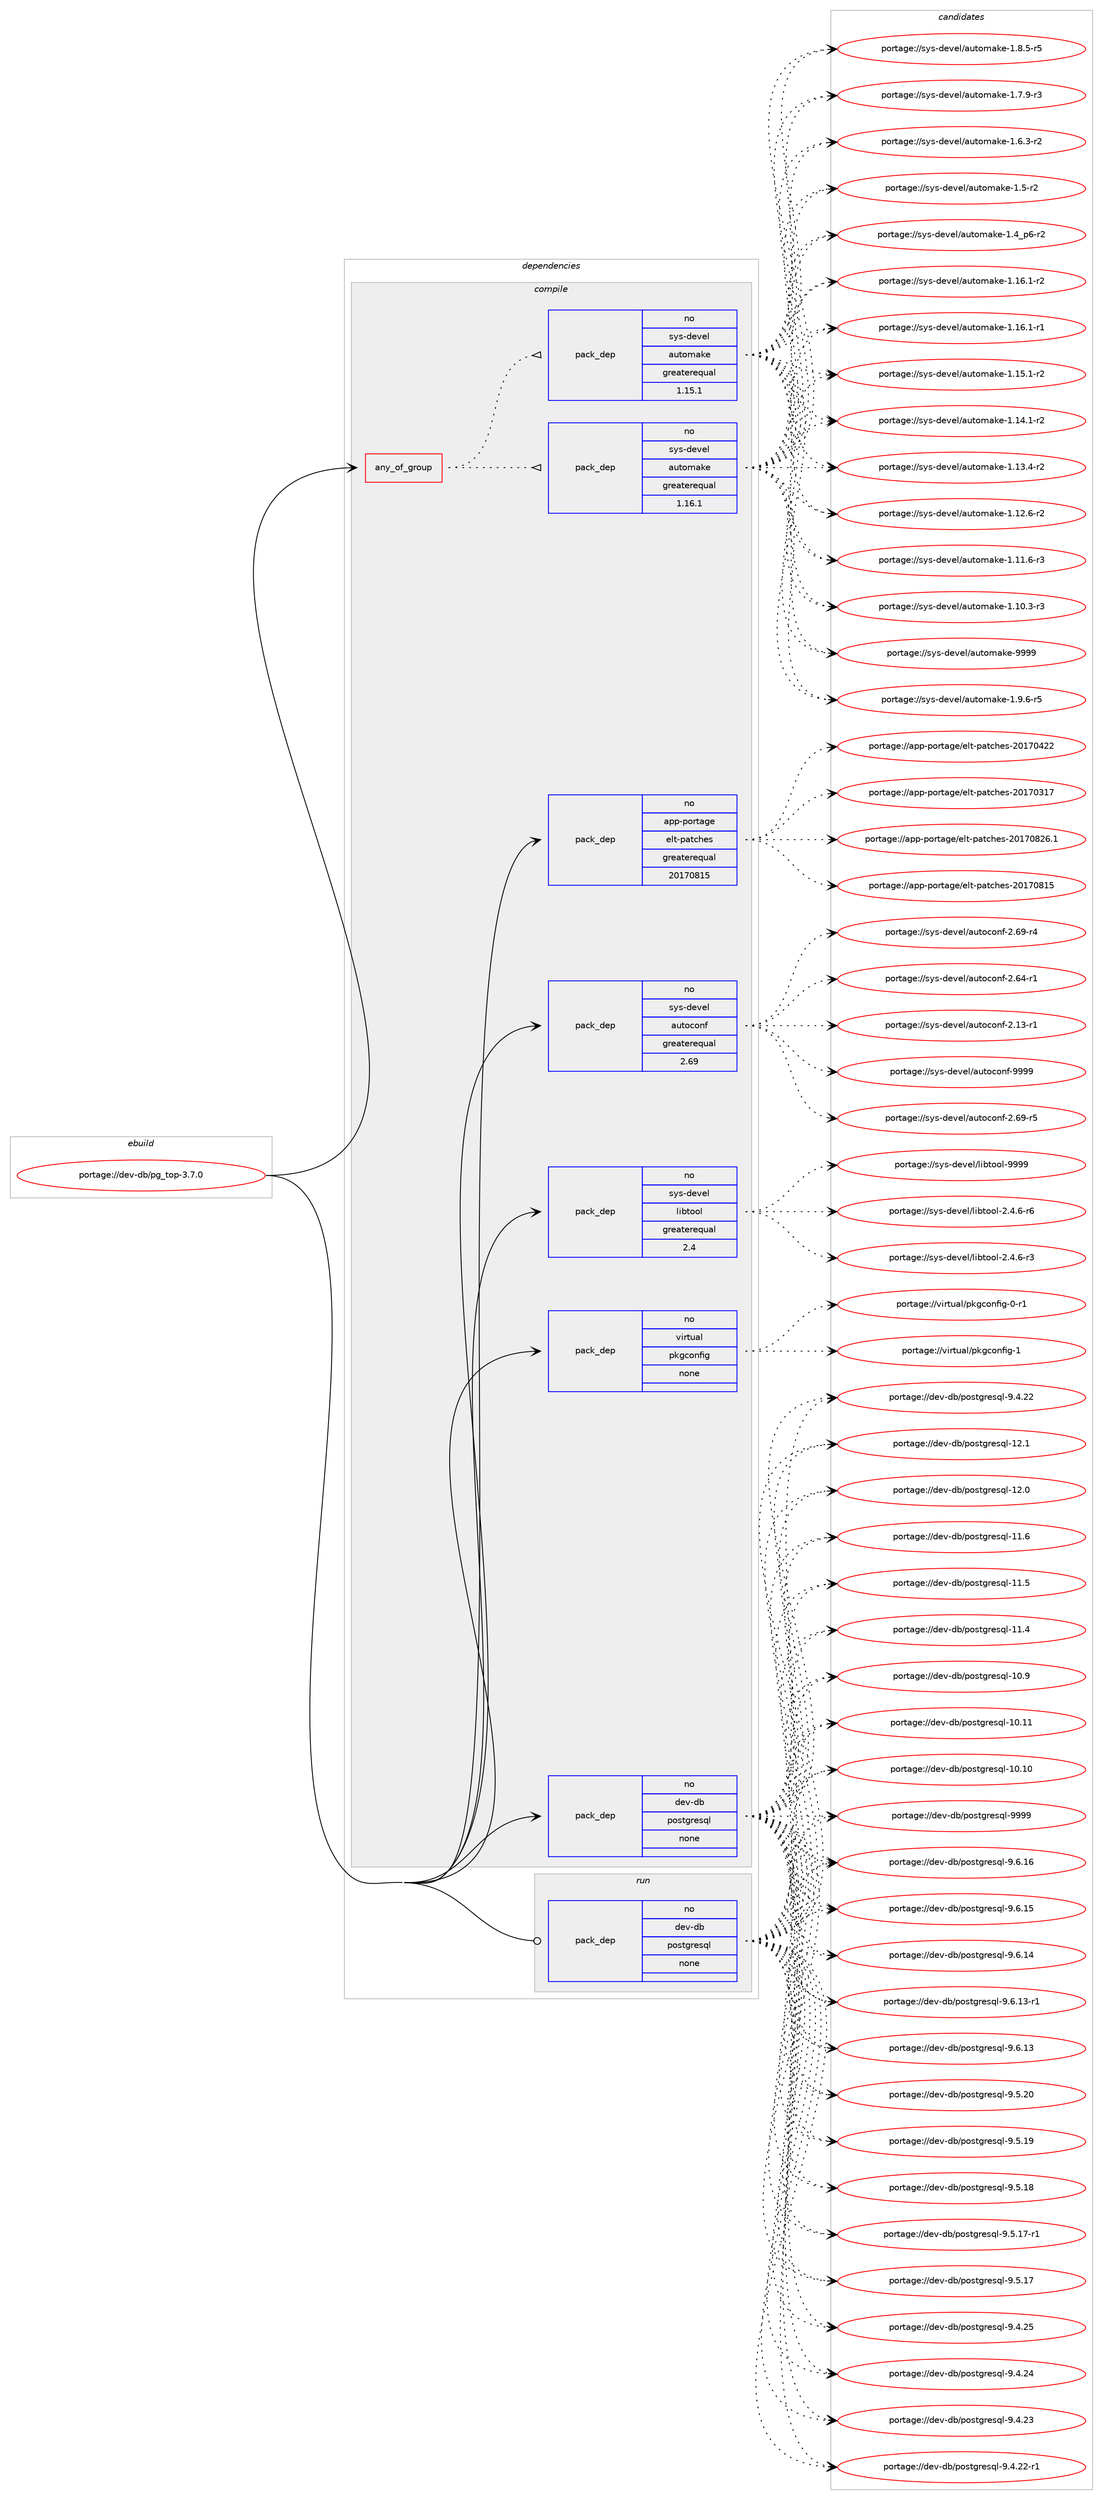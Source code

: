 digraph prolog {

# *************
# Graph options
# *************

newrank=true;
concentrate=true;
compound=true;
graph [rankdir=LR,fontname=Helvetica,fontsize=10,ranksep=1.5];#, ranksep=2.5, nodesep=0.2];
edge  [arrowhead=vee];
node  [fontname=Helvetica,fontsize=10];

# **********
# The ebuild
# **********

subgraph cluster_leftcol {
color=gray;
label=<<i>ebuild</i>>;
id [label="portage://dev-db/pg_top-3.7.0", color=red, width=4, href="../dev-db/pg_top-3.7.0.svg"];
}

# ****************
# The dependencies
# ****************

subgraph cluster_midcol {
color=gray;
label=<<i>dependencies</i>>;
subgraph cluster_compile {
fillcolor="#eeeeee";
style=filled;
label=<<i>compile</i>>;
subgraph any6976 {
dependency580839 [label=<<TABLE BORDER="0" CELLBORDER="1" CELLSPACING="0" CELLPADDING="4"><TR><TD CELLPADDING="10">any_of_group</TD></TR></TABLE>>, shape=none, color=red];subgraph pack436025 {
dependency580840 [label=<<TABLE BORDER="0" CELLBORDER="1" CELLSPACING="0" CELLPADDING="4" WIDTH="220"><TR><TD ROWSPAN="6" CELLPADDING="30">pack_dep</TD></TR><TR><TD WIDTH="110">no</TD></TR><TR><TD>sys-devel</TD></TR><TR><TD>automake</TD></TR><TR><TD>greaterequal</TD></TR><TR><TD>1.16.1</TD></TR></TABLE>>, shape=none, color=blue];
}
dependency580839:e -> dependency580840:w [weight=20,style="dotted",arrowhead="oinv"];
subgraph pack436026 {
dependency580841 [label=<<TABLE BORDER="0" CELLBORDER="1" CELLSPACING="0" CELLPADDING="4" WIDTH="220"><TR><TD ROWSPAN="6" CELLPADDING="30">pack_dep</TD></TR><TR><TD WIDTH="110">no</TD></TR><TR><TD>sys-devel</TD></TR><TR><TD>automake</TD></TR><TR><TD>greaterequal</TD></TR><TR><TD>1.15.1</TD></TR></TABLE>>, shape=none, color=blue];
}
dependency580839:e -> dependency580841:w [weight=20,style="dotted",arrowhead="oinv"];
}
id:e -> dependency580839:w [weight=20,style="solid",arrowhead="vee"];
subgraph pack436027 {
dependency580842 [label=<<TABLE BORDER="0" CELLBORDER="1" CELLSPACING="0" CELLPADDING="4" WIDTH="220"><TR><TD ROWSPAN="6" CELLPADDING="30">pack_dep</TD></TR><TR><TD WIDTH="110">no</TD></TR><TR><TD>app-portage</TD></TR><TR><TD>elt-patches</TD></TR><TR><TD>greaterequal</TD></TR><TR><TD>20170815</TD></TR></TABLE>>, shape=none, color=blue];
}
id:e -> dependency580842:w [weight=20,style="solid",arrowhead="vee"];
subgraph pack436028 {
dependency580843 [label=<<TABLE BORDER="0" CELLBORDER="1" CELLSPACING="0" CELLPADDING="4" WIDTH="220"><TR><TD ROWSPAN="6" CELLPADDING="30">pack_dep</TD></TR><TR><TD WIDTH="110">no</TD></TR><TR><TD>dev-db</TD></TR><TR><TD>postgresql</TD></TR><TR><TD>none</TD></TR><TR><TD></TD></TR></TABLE>>, shape=none, color=blue];
}
id:e -> dependency580843:w [weight=20,style="solid",arrowhead="vee"];
subgraph pack436029 {
dependency580844 [label=<<TABLE BORDER="0" CELLBORDER="1" CELLSPACING="0" CELLPADDING="4" WIDTH="220"><TR><TD ROWSPAN="6" CELLPADDING="30">pack_dep</TD></TR><TR><TD WIDTH="110">no</TD></TR><TR><TD>sys-devel</TD></TR><TR><TD>autoconf</TD></TR><TR><TD>greaterequal</TD></TR><TR><TD>2.69</TD></TR></TABLE>>, shape=none, color=blue];
}
id:e -> dependency580844:w [weight=20,style="solid",arrowhead="vee"];
subgraph pack436030 {
dependency580845 [label=<<TABLE BORDER="0" CELLBORDER="1" CELLSPACING="0" CELLPADDING="4" WIDTH="220"><TR><TD ROWSPAN="6" CELLPADDING="30">pack_dep</TD></TR><TR><TD WIDTH="110">no</TD></TR><TR><TD>sys-devel</TD></TR><TR><TD>libtool</TD></TR><TR><TD>greaterequal</TD></TR><TR><TD>2.4</TD></TR></TABLE>>, shape=none, color=blue];
}
id:e -> dependency580845:w [weight=20,style="solid",arrowhead="vee"];
subgraph pack436031 {
dependency580846 [label=<<TABLE BORDER="0" CELLBORDER="1" CELLSPACING="0" CELLPADDING="4" WIDTH="220"><TR><TD ROWSPAN="6" CELLPADDING="30">pack_dep</TD></TR><TR><TD WIDTH="110">no</TD></TR><TR><TD>virtual</TD></TR><TR><TD>pkgconfig</TD></TR><TR><TD>none</TD></TR><TR><TD></TD></TR></TABLE>>, shape=none, color=blue];
}
id:e -> dependency580846:w [weight=20,style="solid",arrowhead="vee"];
}
subgraph cluster_compileandrun {
fillcolor="#eeeeee";
style=filled;
label=<<i>compile and run</i>>;
}
subgraph cluster_run {
fillcolor="#eeeeee";
style=filled;
label=<<i>run</i>>;
subgraph pack436032 {
dependency580847 [label=<<TABLE BORDER="0" CELLBORDER="1" CELLSPACING="0" CELLPADDING="4" WIDTH="220"><TR><TD ROWSPAN="6" CELLPADDING="30">pack_dep</TD></TR><TR><TD WIDTH="110">no</TD></TR><TR><TD>dev-db</TD></TR><TR><TD>postgresql</TD></TR><TR><TD>none</TD></TR><TR><TD></TD></TR></TABLE>>, shape=none, color=blue];
}
id:e -> dependency580847:w [weight=20,style="solid",arrowhead="odot"];
}
}

# **************
# The candidates
# **************

subgraph cluster_choices {
rank=same;
color=gray;
label=<<i>candidates</i>>;

subgraph choice436025 {
color=black;
nodesep=1;
choice115121115451001011181011084797117116111109971071014557575757 [label="portage://sys-devel/automake-9999", color=red, width=4,href="../sys-devel/automake-9999.svg"];
choice115121115451001011181011084797117116111109971071014549465746544511453 [label="portage://sys-devel/automake-1.9.6-r5", color=red, width=4,href="../sys-devel/automake-1.9.6-r5.svg"];
choice115121115451001011181011084797117116111109971071014549465646534511453 [label="portage://sys-devel/automake-1.8.5-r5", color=red, width=4,href="../sys-devel/automake-1.8.5-r5.svg"];
choice115121115451001011181011084797117116111109971071014549465546574511451 [label="portage://sys-devel/automake-1.7.9-r3", color=red, width=4,href="../sys-devel/automake-1.7.9-r3.svg"];
choice115121115451001011181011084797117116111109971071014549465446514511450 [label="portage://sys-devel/automake-1.6.3-r2", color=red, width=4,href="../sys-devel/automake-1.6.3-r2.svg"];
choice11512111545100101118101108479711711611110997107101454946534511450 [label="portage://sys-devel/automake-1.5-r2", color=red, width=4,href="../sys-devel/automake-1.5-r2.svg"];
choice115121115451001011181011084797117116111109971071014549465295112544511450 [label="portage://sys-devel/automake-1.4_p6-r2", color=red, width=4,href="../sys-devel/automake-1.4_p6-r2.svg"];
choice11512111545100101118101108479711711611110997107101454946495446494511450 [label="portage://sys-devel/automake-1.16.1-r2", color=red, width=4,href="../sys-devel/automake-1.16.1-r2.svg"];
choice11512111545100101118101108479711711611110997107101454946495446494511449 [label="portage://sys-devel/automake-1.16.1-r1", color=red, width=4,href="../sys-devel/automake-1.16.1-r1.svg"];
choice11512111545100101118101108479711711611110997107101454946495346494511450 [label="portage://sys-devel/automake-1.15.1-r2", color=red, width=4,href="../sys-devel/automake-1.15.1-r2.svg"];
choice11512111545100101118101108479711711611110997107101454946495246494511450 [label="portage://sys-devel/automake-1.14.1-r2", color=red, width=4,href="../sys-devel/automake-1.14.1-r2.svg"];
choice11512111545100101118101108479711711611110997107101454946495146524511450 [label="portage://sys-devel/automake-1.13.4-r2", color=red, width=4,href="../sys-devel/automake-1.13.4-r2.svg"];
choice11512111545100101118101108479711711611110997107101454946495046544511450 [label="portage://sys-devel/automake-1.12.6-r2", color=red, width=4,href="../sys-devel/automake-1.12.6-r2.svg"];
choice11512111545100101118101108479711711611110997107101454946494946544511451 [label="portage://sys-devel/automake-1.11.6-r3", color=red, width=4,href="../sys-devel/automake-1.11.6-r3.svg"];
choice11512111545100101118101108479711711611110997107101454946494846514511451 [label="portage://sys-devel/automake-1.10.3-r3", color=red, width=4,href="../sys-devel/automake-1.10.3-r3.svg"];
dependency580840:e -> choice115121115451001011181011084797117116111109971071014557575757:w [style=dotted,weight="100"];
dependency580840:e -> choice115121115451001011181011084797117116111109971071014549465746544511453:w [style=dotted,weight="100"];
dependency580840:e -> choice115121115451001011181011084797117116111109971071014549465646534511453:w [style=dotted,weight="100"];
dependency580840:e -> choice115121115451001011181011084797117116111109971071014549465546574511451:w [style=dotted,weight="100"];
dependency580840:e -> choice115121115451001011181011084797117116111109971071014549465446514511450:w [style=dotted,weight="100"];
dependency580840:e -> choice11512111545100101118101108479711711611110997107101454946534511450:w [style=dotted,weight="100"];
dependency580840:e -> choice115121115451001011181011084797117116111109971071014549465295112544511450:w [style=dotted,weight="100"];
dependency580840:e -> choice11512111545100101118101108479711711611110997107101454946495446494511450:w [style=dotted,weight="100"];
dependency580840:e -> choice11512111545100101118101108479711711611110997107101454946495446494511449:w [style=dotted,weight="100"];
dependency580840:e -> choice11512111545100101118101108479711711611110997107101454946495346494511450:w [style=dotted,weight="100"];
dependency580840:e -> choice11512111545100101118101108479711711611110997107101454946495246494511450:w [style=dotted,weight="100"];
dependency580840:e -> choice11512111545100101118101108479711711611110997107101454946495146524511450:w [style=dotted,weight="100"];
dependency580840:e -> choice11512111545100101118101108479711711611110997107101454946495046544511450:w [style=dotted,weight="100"];
dependency580840:e -> choice11512111545100101118101108479711711611110997107101454946494946544511451:w [style=dotted,weight="100"];
dependency580840:e -> choice11512111545100101118101108479711711611110997107101454946494846514511451:w [style=dotted,weight="100"];
}
subgraph choice436026 {
color=black;
nodesep=1;
choice115121115451001011181011084797117116111109971071014557575757 [label="portage://sys-devel/automake-9999", color=red, width=4,href="../sys-devel/automake-9999.svg"];
choice115121115451001011181011084797117116111109971071014549465746544511453 [label="portage://sys-devel/automake-1.9.6-r5", color=red, width=4,href="../sys-devel/automake-1.9.6-r5.svg"];
choice115121115451001011181011084797117116111109971071014549465646534511453 [label="portage://sys-devel/automake-1.8.5-r5", color=red, width=4,href="../sys-devel/automake-1.8.5-r5.svg"];
choice115121115451001011181011084797117116111109971071014549465546574511451 [label="portage://sys-devel/automake-1.7.9-r3", color=red, width=4,href="../sys-devel/automake-1.7.9-r3.svg"];
choice115121115451001011181011084797117116111109971071014549465446514511450 [label="portage://sys-devel/automake-1.6.3-r2", color=red, width=4,href="../sys-devel/automake-1.6.3-r2.svg"];
choice11512111545100101118101108479711711611110997107101454946534511450 [label="portage://sys-devel/automake-1.5-r2", color=red, width=4,href="../sys-devel/automake-1.5-r2.svg"];
choice115121115451001011181011084797117116111109971071014549465295112544511450 [label="portage://sys-devel/automake-1.4_p6-r2", color=red, width=4,href="../sys-devel/automake-1.4_p6-r2.svg"];
choice11512111545100101118101108479711711611110997107101454946495446494511450 [label="portage://sys-devel/automake-1.16.1-r2", color=red, width=4,href="../sys-devel/automake-1.16.1-r2.svg"];
choice11512111545100101118101108479711711611110997107101454946495446494511449 [label="portage://sys-devel/automake-1.16.1-r1", color=red, width=4,href="../sys-devel/automake-1.16.1-r1.svg"];
choice11512111545100101118101108479711711611110997107101454946495346494511450 [label="portage://sys-devel/automake-1.15.1-r2", color=red, width=4,href="../sys-devel/automake-1.15.1-r2.svg"];
choice11512111545100101118101108479711711611110997107101454946495246494511450 [label="portage://sys-devel/automake-1.14.1-r2", color=red, width=4,href="../sys-devel/automake-1.14.1-r2.svg"];
choice11512111545100101118101108479711711611110997107101454946495146524511450 [label="portage://sys-devel/automake-1.13.4-r2", color=red, width=4,href="../sys-devel/automake-1.13.4-r2.svg"];
choice11512111545100101118101108479711711611110997107101454946495046544511450 [label="portage://sys-devel/automake-1.12.6-r2", color=red, width=4,href="../sys-devel/automake-1.12.6-r2.svg"];
choice11512111545100101118101108479711711611110997107101454946494946544511451 [label="portage://sys-devel/automake-1.11.6-r3", color=red, width=4,href="../sys-devel/automake-1.11.6-r3.svg"];
choice11512111545100101118101108479711711611110997107101454946494846514511451 [label="portage://sys-devel/automake-1.10.3-r3", color=red, width=4,href="../sys-devel/automake-1.10.3-r3.svg"];
dependency580841:e -> choice115121115451001011181011084797117116111109971071014557575757:w [style=dotted,weight="100"];
dependency580841:e -> choice115121115451001011181011084797117116111109971071014549465746544511453:w [style=dotted,weight="100"];
dependency580841:e -> choice115121115451001011181011084797117116111109971071014549465646534511453:w [style=dotted,weight="100"];
dependency580841:e -> choice115121115451001011181011084797117116111109971071014549465546574511451:w [style=dotted,weight="100"];
dependency580841:e -> choice115121115451001011181011084797117116111109971071014549465446514511450:w [style=dotted,weight="100"];
dependency580841:e -> choice11512111545100101118101108479711711611110997107101454946534511450:w [style=dotted,weight="100"];
dependency580841:e -> choice115121115451001011181011084797117116111109971071014549465295112544511450:w [style=dotted,weight="100"];
dependency580841:e -> choice11512111545100101118101108479711711611110997107101454946495446494511450:w [style=dotted,weight="100"];
dependency580841:e -> choice11512111545100101118101108479711711611110997107101454946495446494511449:w [style=dotted,weight="100"];
dependency580841:e -> choice11512111545100101118101108479711711611110997107101454946495346494511450:w [style=dotted,weight="100"];
dependency580841:e -> choice11512111545100101118101108479711711611110997107101454946495246494511450:w [style=dotted,weight="100"];
dependency580841:e -> choice11512111545100101118101108479711711611110997107101454946495146524511450:w [style=dotted,weight="100"];
dependency580841:e -> choice11512111545100101118101108479711711611110997107101454946495046544511450:w [style=dotted,weight="100"];
dependency580841:e -> choice11512111545100101118101108479711711611110997107101454946494946544511451:w [style=dotted,weight="100"];
dependency580841:e -> choice11512111545100101118101108479711711611110997107101454946494846514511451:w [style=dotted,weight="100"];
}
subgraph choice436027 {
color=black;
nodesep=1;
choice971121124511211111411697103101471011081164511297116991041011154550484955485650544649 [label="portage://app-portage/elt-patches-20170826.1", color=red, width=4,href="../app-portage/elt-patches-20170826.1.svg"];
choice97112112451121111141169710310147101108116451129711699104101115455048495548564953 [label="portage://app-portage/elt-patches-20170815", color=red, width=4,href="../app-portage/elt-patches-20170815.svg"];
choice97112112451121111141169710310147101108116451129711699104101115455048495548525050 [label="portage://app-portage/elt-patches-20170422", color=red, width=4,href="../app-portage/elt-patches-20170422.svg"];
choice97112112451121111141169710310147101108116451129711699104101115455048495548514955 [label="portage://app-portage/elt-patches-20170317", color=red, width=4,href="../app-portage/elt-patches-20170317.svg"];
dependency580842:e -> choice971121124511211111411697103101471011081164511297116991041011154550484955485650544649:w [style=dotted,weight="100"];
dependency580842:e -> choice97112112451121111141169710310147101108116451129711699104101115455048495548564953:w [style=dotted,weight="100"];
dependency580842:e -> choice97112112451121111141169710310147101108116451129711699104101115455048495548525050:w [style=dotted,weight="100"];
dependency580842:e -> choice97112112451121111141169710310147101108116451129711699104101115455048495548514955:w [style=dotted,weight="100"];
}
subgraph choice436028 {
color=black;
nodesep=1;
choice1001011184510098471121111151161031141011151131084557575757 [label="portage://dev-db/postgresql-9999", color=red, width=4,href="../dev-db/postgresql-9999.svg"];
choice10010111845100984711211111511610311410111511310845574654464954 [label="portage://dev-db/postgresql-9.6.16", color=red, width=4,href="../dev-db/postgresql-9.6.16.svg"];
choice10010111845100984711211111511610311410111511310845574654464953 [label="portage://dev-db/postgresql-9.6.15", color=red, width=4,href="../dev-db/postgresql-9.6.15.svg"];
choice10010111845100984711211111511610311410111511310845574654464952 [label="portage://dev-db/postgresql-9.6.14", color=red, width=4,href="../dev-db/postgresql-9.6.14.svg"];
choice100101118451009847112111115116103114101115113108455746544649514511449 [label="portage://dev-db/postgresql-9.6.13-r1", color=red, width=4,href="../dev-db/postgresql-9.6.13-r1.svg"];
choice10010111845100984711211111511610311410111511310845574654464951 [label="portage://dev-db/postgresql-9.6.13", color=red, width=4,href="../dev-db/postgresql-9.6.13.svg"];
choice10010111845100984711211111511610311410111511310845574653465048 [label="portage://dev-db/postgresql-9.5.20", color=red, width=4,href="../dev-db/postgresql-9.5.20.svg"];
choice10010111845100984711211111511610311410111511310845574653464957 [label="portage://dev-db/postgresql-9.5.19", color=red, width=4,href="../dev-db/postgresql-9.5.19.svg"];
choice10010111845100984711211111511610311410111511310845574653464956 [label="portage://dev-db/postgresql-9.5.18", color=red, width=4,href="../dev-db/postgresql-9.5.18.svg"];
choice100101118451009847112111115116103114101115113108455746534649554511449 [label="portage://dev-db/postgresql-9.5.17-r1", color=red, width=4,href="../dev-db/postgresql-9.5.17-r1.svg"];
choice10010111845100984711211111511610311410111511310845574653464955 [label="portage://dev-db/postgresql-9.5.17", color=red, width=4,href="../dev-db/postgresql-9.5.17.svg"];
choice10010111845100984711211111511610311410111511310845574652465053 [label="portage://dev-db/postgresql-9.4.25", color=red, width=4,href="../dev-db/postgresql-9.4.25.svg"];
choice10010111845100984711211111511610311410111511310845574652465052 [label="portage://dev-db/postgresql-9.4.24", color=red, width=4,href="../dev-db/postgresql-9.4.24.svg"];
choice10010111845100984711211111511610311410111511310845574652465051 [label="portage://dev-db/postgresql-9.4.23", color=red, width=4,href="../dev-db/postgresql-9.4.23.svg"];
choice100101118451009847112111115116103114101115113108455746524650504511449 [label="portage://dev-db/postgresql-9.4.22-r1", color=red, width=4,href="../dev-db/postgresql-9.4.22-r1.svg"];
choice10010111845100984711211111511610311410111511310845574652465050 [label="portage://dev-db/postgresql-9.4.22", color=red, width=4,href="../dev-db/postgresql-9.4.22.svg"];
choice1001011184510098471121111151161031141011151131084549504649 [label="portage://dev-db/postgresql-12.1", color=red, width=4,href="../dev-db/postgresql-12.1.svg"];
choice1001011184510098471121111151161031141011151131084549504648 [label="portage://dev-db/postgresql-12.0", color=red, width=4,href="../dev-db/postgresql-12.0.svg"];
choice1001011184510098471121111151161031141011151131084549494654 [label="portage://dev-db/postgresql-11.6", color=red, width=4,href="../dev-db/postgresql-11.6.svg"];
choice1001011184510098471121111151161031141011151131084549494653 [label="portage://dev-db/postgresql-11.5", color=red, width=4,href="../dev-db/postgresql-11.5.svg"];
choice1001011184510098471121111151161031141011151131084549494652 [label="portage://dev-db/postgresql-11.4", color=red, width=4,href="../dev-db/postgresql-11.4.svg"];
choice1001011184510098471121111151161031141011151131084549484657 [label="portage://dev-db/postgresql-10.9", color=red, width=4,href="../dev-db/postgresql-10.9.svg"];
choice100101118451009847112111115116103114101115113108454948464949 [label="portage://dev-db/postgresql-10.11", color=red, width=4,href="../dev-db/postgresql-10.11.svg"];
choice100101118451009847112111115116103114101115113108454948464948 [label="portage://dev-db/postgresql-10.10", color=red, width=4,href="../dev-db/postgresql-10.10.svg"];
dependency580843:e -> choice1001011184510098471121111151161031141011151131084557575757:w [style=dotted,weight="100"];
dependency580843:e -> choice10010111845100984711211111511610311410111511310845574654464954:w [style=dotted,weight="100"];
dependency580843:e -> choice10010111845100984711211111511610311410111511310845574654464953:w [style=dotted,weight="100"];
dependency580843:e -> choice10010111845100984711211111511610311410111511310845574654464952:w [style=dotted,weight="100"];
dependency580843:e -> choice100101118451009847112111115116103114101115113108455746544649514511449:w [style=dotted,weight="100"];
dependency580843:e -> choice10010111845100984711211111511610311410111511310845574654464951:w [style=dotted,weight="100"];
dependency580843:e -> choice10010111845100984711211111511610311410111511310845574653465048:w [style=dotted,weight="100"];
dependency580843:e -> choice10010111845100984711211111511610311410111511310845574653464957:w [style=dotted,weight="100"];
dependency580843:e -> choice10010111845100984711211111511610311410111511310845574653464956:w [style=dotted,weight="100"];
dependency580843:e -> choice100101118451009847112111115116103114101115113108455746534649554511449:w [style=dotted,weight="100"];
dependency580843:e -> choice10010111845100984711211111511610311410111511310845574653464955:w [style=dotted,weight="100"];
dependency580843:e -> choice10010111845100984711211111511610311410111511310845574652465053:w [style=dotted,weight="100"];
dependency580843:e -> choice10010111845100984711211111511610311410111511310845574652465052:w [style=dotted,weight="100"];
dependency580843:e -> choice10010111845100984711211111511610311410111511310845574652465051:w [style=dotted,weight="100"];
dependency580843:e -> choice100101118451009847112111115116103114101115113108455746524650504511449:w [style=dotted,weight="100"];
dependency580843:e -> choice10010111845100984711211111511610311410111511310845574652465050:w [style=dotted,weight="100"];
dependency580843:e -> choice1001011184510098471121111151161031141011151131084549504649:w [style=dotted,weight="100"];
dependency580843:e -> choice1001011184510098471121111151161031141011151131084549504648:w [style=dotted,weight="100"];
dependency580843:e -> choice1001011184510098471121111151161031141011151131084549494654:w [style=dotted,weight="100"];
dependency580843:e -> choice1001011184510098471121111151161031141011151131084549494653:w [style=dotted,weight="100"];
dependency580843:e -> choice1001011184510098471121111151161031141011151131084549494652:w [style=dotted,weight="100"];
dependency580843:e -> choice1001011184510098471121111151161031141011151131084549484657:w [style=dotted,weight="100"];
dependency580843:e -> choice100101118451009847112111115116103114101115113108454948464949:w [style=dotted,weight="100"];
dependency580843:e -> choice100101118451009847112111115116103114101115113108454948464948:w [style=dotted,weight="100"];
}
subgraph choice436029 {
color=black;
nodesep=1;
choice115121115451001011181011084797117116111991111101024557575757 [label="portage://sys-devel/autoconf-9999", color=red, width=4,href="../sys-devel/autoconf-9999.svg"];
choice1151211154510010111810110847971171161119911111010245504654574511453 [label="portage://sys-devel/autoconf-2.69-r5", color=red, width=4,href="../sys-devel/autoconf-2.69-r5.svg"];
choice1151211154510010111810110847971171161119911111010245504654574511452 [label="portage://sys-devel/autoconf-2.69-r4", color=red, width=4,href="../sys-devel/autoconf-2.69-r4.svg"];
choice1151211154510010111810110847971171161119911111010245504654524511449 [label="portage://sys-devel/autoconf-2.64-r1", color=red, width=4,href="../sys-devel/autoconf-2.64-r1.svg"];
choice1151211154510010111810110847971171161119911111010245504649514511449 [label="portage://sys-devel/autoconf-2.13-r1", color=red, width=4,href="../sys-devel/autoconf-2.13-r1.svg"];
dependency580844:e -> choice115121115451001011181011084797117116111991111101024557575757:w [style=dotted,weight="100"];
dependency580844:e -> choice1151211154510010111810110847971171161119911111010245504654574511453:w [style=dotted,weight="100"];
dependency580844:e -> choice1151211154510010111810110847971171161119911111010245504654574511452:w [style=dotted,weight="100"];
dependency580844:e -> choice1151211154510010111810110847971171161119911111010245504654524511449:w [style=dotted,weight="100"];
dependency580844:e -> choice1151211154510010111810110847971171161119911111010245504649514511449:w [style=dotted,weight="100"];
}
subgraph choice436030 {
color=black;
nodesep=1;
choice1151211154510010111810110847108105981161111111084557575757 [label="portage://sys-devel/libtool-9999", color=red, width=4,href="../sys-devel/libtool-9999.svg"];
choice1151211154510010111810110847108105981161111111084550465246544511454 [label="portage://sys-devel/libtool-2.4.6-r6", color=red, width=4,href="../sys-devel/libtool-2.4.6-r6.svg"];
choice1151211154510010111810110847108105981161111111084550465246544511451 [label="portage://sys-devel/libtool-2.4.6-r3", color=red, width=4,href="../sys-devel/libtool-2.4.6-r3.svg"];
dependency580845:e -> choice1151211154510010111810110847108105981161111111084557575757:w [style=dotted,weight="100"];
dependency580845:e -> choice1151211154510010111810110847108105981161111111084550465246544511454:w [style=dotted,weight="100"];
dependency580845:e -> choice1151211154510010111810110847108105981161111111084550465246544511451:w [style=dotted,weight="100"];
}
subgraph choice436031 {
color=black;
nodesep=1;
choice1181051141161179710847112107103991111101021051034549 [label="portage://virtual/pkgconfig-1", color=red, width=4,href="../virtual/pkgconfig-1.svg"];
choice11810511411611797108471121071039911111010210510345484511449 [label="portage://virtual/pkgconfig-0-r1", color=red, width=4,href="../virtual/pkgconfig-0-r1.svg"];
dependency580846:e -> choice1181051141161179710847112107103991111101021051034549:w [style=dotted,weight="100"];
dependency580846:e -> choice11810511411611797108471121071039911111010210510345484511449:w [style=dotted,weight="100"];
}
subgraph choice436032 {
color=black;
nodesep=1;
choice1001011184510098471121111151161031141011151131084557575757 [label="portage://dev-db/postgresql-9999", color=red, width=4,href="../dev-db/postgresql-9999.svg"];
choice10010111845100984711211111511610311410111511310845574654464954 [label="portage://dev-db/postgresql-9.6.16", color=red, width=4,href="../dev-db/postgresql-9.6.16.svg"];
choice10010111845100984711211111511610311410111511310845574654464953 [label="portage://dev-db/postgresql-9.6.15", color=red, width=4,href="../dev-db/postgresql-9.6.15.svg"];
choice10010111845100984711211111511610311410111511310845574654464952 [label="portage://dev-db/postgresql-9.6.14", color=red, width=4,href="../dev-db/postgresql-9.6.14.svg"];
choice100101118451009847112111115116103114101115113108455746544649514511449 [label="portage://dev-db/postgresql-9.6.13-r1", color=red, width=4,href="../dev-db/postgresql-9.6.13-r1.svg"];
choice10010111845100984711211111511610311410111511310845574654464951 [label="portage://dev-db/postgresql-9.6.13", color=red, width=4,href="../dev-db/postgresql-9.6.13.svg"];
choice10010111845100984711211111511610311410111511310845574653465048 [label="portage://dev-db/postgresql-9.5.20", color=red, width=4,href="../dev-db/postgresql-9.5.20.svg"];
choice10010111845100984711211111511610311410111511310845574653464957 [label="portage://dev-db/postgresql-9.5.19", color=red, width=4,href="../dev-db/postgresql-9.5.19.svg"];
choice10010111845100984711211111511610311410111511310845574653464956 [label="portage://dev-db/postgresql-9.5.18", color=red, width=4,href="../dev-db/postgresql-9.5.18.svg"];
choice100101118451009847112111115116103114101115113108455746534649554511449 [label="portage://dev-db/postgresql-9.5.17-r1", color=red, width=4,href="../dev-db/postgresql-9.5.17-r1.svg"];
choice10010111845100984711211111511610311410111511310845574653464955 [label="portage://dev-db/postgresql-9.5.17", color=red, width=4,href="../dev-db/postgresql-9.5.17.svg"];
choice10010111845100984711211111511610311410111511310845574652465053 [label="portage://dev-db/postgresql-9.4.25", color=red, width=4,href="../dev-db/postgresql-9.4.25.svg"];
choice10010111845100984711211111511610311410111511310845574652465052 [label="portage://dev-db/postgresql-9.4.24", color=red, width=4,href="../dev-db/postgresql-9.4.24.svg"];
choice10010111845100984711211111511610311410111511310845574652465051 [label="portage://dev-db/postgresql-9.4.23", color=red, width=4,href="../dev-db/postgresql-9.4.23.svg"];
choice100101118451009847112111115116103114101115113108455746524650504511449 [label="portage://dev-db/postgresql-9.4.22-r1", color=red, width=4,href="../dev-db/postgresql-9.4.22-r1.svg"];
choice10010111845100984711211111511610311410111511310845574652465050 [label="portage://dev-db/postgresql-9.4.22", color=red, width=4,href="../dev-db/postgresql-9.4.22.svg"];
choice1001011184510098471121111151161031141011151131084549504649 [label="portage://dev-db/postgresql-12.1", color=red, width=4,href="../dev-db/postgresql-12.1.svg"];
choice1001011184510098471121111151161031141011151131084549504648 [label="portage://dev-db/postgresql-12.0", color=red, width=4,href="../dev-db/postgresql-12.0.svg"];
choice1001011184510098471121111151161031141011151131084549494654 [label="portage://dev-db/postgresql-11.6", color=red, width=4,href="../dev-db/postgresql-11.6.svg"];
choice1001011184510098471121111151161031141011151131084549494653 [label="portage://dev-db/postgresql-11.5", color=red, width=4,href="../dev-db/postgresql-11.5.svg"];
choice1001011184510098471121111151161031141011151131084549494652 [label="portage://dev-db/postgresql-11.4", color=red, width=4,href="../dev-db/postgresql-11.4.svg"];
choice1001011184510098471121111151161031141011151131084549484657 [label="portage://dev-db/postgresql-10.9", color=red, width=4,href="../dev-db/postgresql-10.9.svg"];
choice100101118451009847112111115116103114101115113108454948464949 [label="portage://dev-db/postgresql-10.11", color=red, width=4,href="../dev-db/postgresql-10.11.svg"];
choice100101118451009847112111115116103114101115113108454948464948 [label="portage://dev-db/postgresql-10.10", color=red, width=4,href="../dev-db/postgresql-10.10.svg"];
dependency580847:e -> choice1001011184510098471121111151161031141011151131084557575757:w [style=dotted,weight="100"];
dependency580847:e -> choice10010111845100984711211111511610311410111511310845574654464954:w [style=dotted,weight="100"];
dependency580847:e -> choice10010111845100984711211111511610311410111511310845574654464953:w [style=dotted,weight="100"];
dependency580847:e -> choice10010111845100984711211111511610311410111511310845574654464952:w [style=dotted,weight="100"];
dependency580847:e -> choice100101118451009847112111115116103114101115113108455746544649514511449:w [style=dotted,weight="100"];
dependency580847:e -> choice10010111845100984711211111511610311410111511310845574654464951:w [style=dotted,weight="100"];
dependency580847:e -> choice10010111845100984711211111511610311410111511310845574653465048:w [style=dotted,weight="100"];
dependency580847:e -> choice10010111845100984711211111511610311410111511310845574653464957:w [style=dotted,weight="100"];
dependency580847:e -> choice10010111845100984711211111511610311410111511310845574653464956:w [style=dotted,weight="100"];
dependency580847:e -> choice100101118451009847112111115116103114101115113108455746534649554511449:w [style=dotted,weight="100"];
dependency580847:e -> choice10010111845100984711211111511610311410111511310845574653464955:w [style=dotted,weight="100"];
dependency580847:e -> choice10010111845100984711211111511610311410111511310845574652465053:w [style=dotted,weight="100"];
dependency580847:e -> choice10010111845100984711211111511610311410111511310845574652465052:w [style=dotted,weight="100"];
dependency580847:e -> choice10010111845100984711211111511610311410111511310845574652465051:w [style=dotted,weight="100"];
dependency580847:e -> choice100101118451009847112111115116103114101115113108455746524650504511449:w [style=dotted,weight="100"];
dependency580847:e -> choice10010111845100984711211111511610311410111511310845574652465050:w [style=dotted,weight="100"];
dependency580847:e -> choice1001011184510098471121111151161031141011151131084549504649:w [style=dotted,weight="100"];
dependency580847:e -> choice1001011184510098471121111151161031141011151131084549504648:w [style=dotted,weight="100"];
dependency580847:e -> choice1001011184510098471121111151161031141011151131084549494654:w [style=dotted,weight="100"];
dependency580847:e -> choice1001011184510098471121111151161031141011151131084549494653:w [style=dotted,weight="100"];
dependency580847:e -> choice1001011184510098471121111151161031141011151131084549494652:w [style=dotted,weight="100"];
dependency580847:e -> choice1001011184510098471121111151161031141011151131084549484657:w [style=dotted,weight="100"];
dependency580847:e -> choice100101118451009847112111115116103114101115113108454948464949:w [style=dotted,weight="100"];
dependency580847:e -> choice100101118451009847112111115116103114101115113108454948464948:w [style=dotted,weight="100"];
}
}

}
